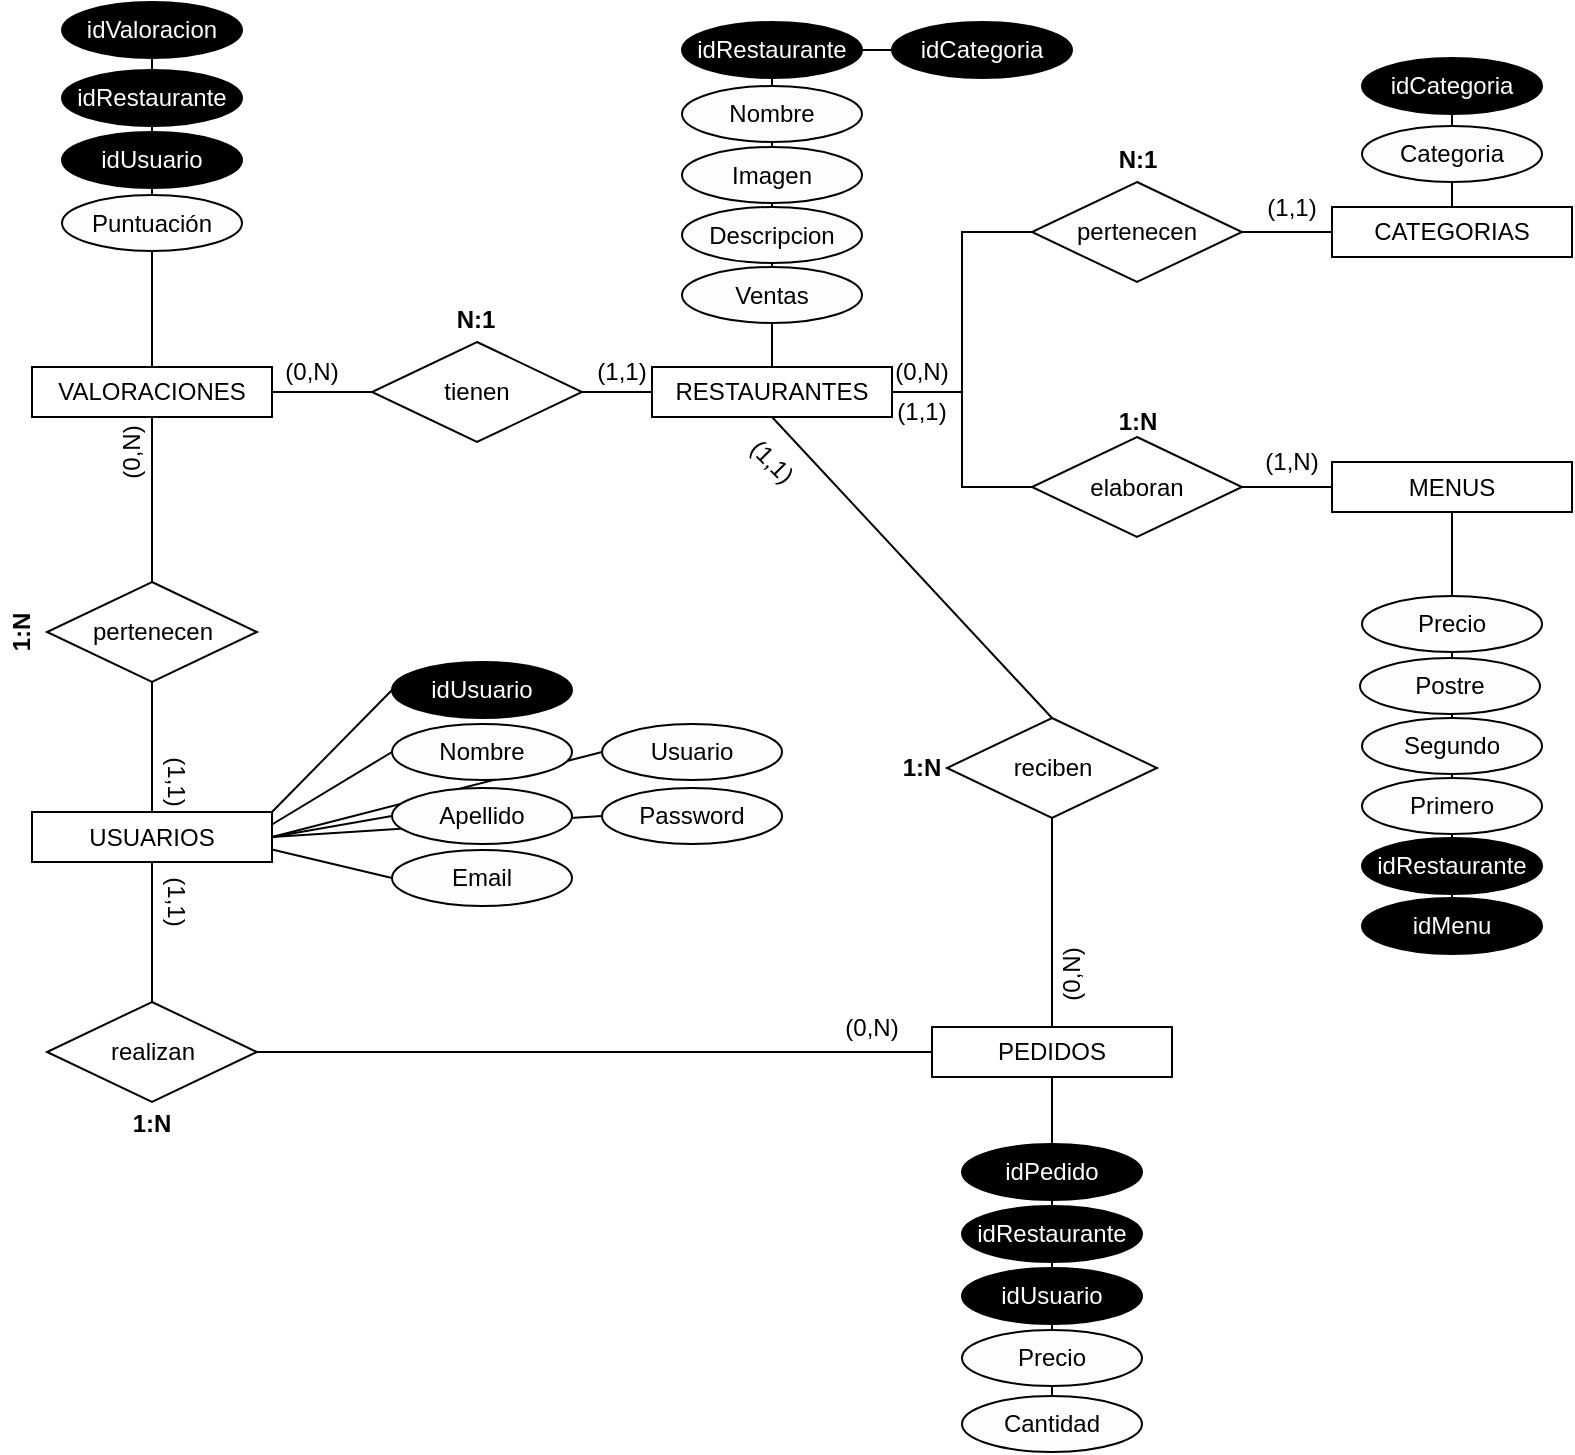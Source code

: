 <mxfile version="14.1.9" type="device"><diagram id="fxgVuApv6ZD1ty6EUx5H" name="Page-1"><mxGraphModel dx="593" dy="313" grid="1" gridSize="10" guides="1" tooltips="1" connect="1" arrows="1" fold="1" page="1" pageScale="1" pageWidth="827" pageHeight="1169" math="0" shadow="0"><root><mxCell id="0"/><mxCell id="1" parent="0"/><mxCell id="To3I-_37ogjY_DOVDucr-78" style="edgeStyle=orthogonalEdgeStyle;rounded=0;orthogonalLoop=1;jettySize=auto;html=1;entryX=0.5;entryY=1;entryDx=0;entryDy=0;endArrow=none;endFill=0;fontColor=#000000;" parent="1" source="To3I-_37ogjY_DOVDucr-69" target="To3I-_37ogjY_DOVDucr-6" edge="1"><mxGeometry relative="1" as="geometry"/></mxCell><mxCell id="To3I-_37ogjY_DOVDucr-68" style="edgeStyle=orthogonalEdgeStyle;rounded=0;orthogonalLoop=1;jettySize=auto;html=1;entryX=0.5;entryY=1;entryDx=0;entryDy=0;endArrow=none;endFill=0;fontColor=#000000;" parent="1" source="To3I-_37ogjY_DOVDucr-67" target="To3I-_37ogjY_DOVDucr-8" edge="1"><mxGeometry relative="1" as="geometry"/></mxCell><mxCell id="To3I-_37ogjY_DOVDucr-62" value="" style="endArrow=none;html=1;fontColor=#000000;entryX=0;entryY=0.5;entryDx=0;entryDy=0;exitX=1;exitY=0.5;exitDx=0;exitDy=0;" parent="1" source="To3I-_37ogjY_DOVDucr-7" target="To3I-_37ogjY_DOVDucr-56" edge="1"><mxGeometry width="50" height="50" relative="1" as="geometry"><mxPoint x="200" y="455" as="sourcePoint"/><mxPoint x="250" y="394" as="targetPoint"/></mxGeometry></mxCell><mxCell id="To3I-_37ogjY_DOVDucr-61" value="" style="endArrow=none;html=1;fontColor=#000000;entryX=0;entryY=0.5;entryDx=0;entryDy=0;exitX=1;exitY=0.5;exitDx=0;exitDy=0;" parent="1" source="To3I-_37ogjY_DOVDucr-7" target="To3I-_37ogjY_DOVDucr-55" edge="1"><mxGeometry width="50" height="50" relative="1" as="geometry"><mxPoint x="190" y="445" as="sourcePoint"/><mxPoint x="240" y="384" as="targetPoint"/></mxGeometry></mxCell><mxCell id="To3I-_37ogjY_DOVDucr-18" style="edgeStyle=orthogonalEdgeStyle;rounded=0;orthogonalLoop=1;jettySize=auto;html=1;entryX=0;entryY=0.5;entryDx=0;entryDy=0;endArrow=none;endFill=0;" parent="1" source="To3I-_37ogjY_DOVDucr-1" target="To3I-_37ogjY_DOVDucr-4" edge="1"><mxGeometry relative="1" as="geometry"/></mxCell><mxCell id="To3I-_37ogjY_DOVDucr-1" value="pertenecen" style="rhombus;whiteSpace=wrap;html=1;" parent="1" vertex="1"><mxGeometry x="530" y="90" width="105" height="50" as="geometry"/></mxCell><mxCell id="To3I-_37ogjY_DOVDucr-15" style="edgeStyle=orthogonalEdgeStyle;rounded=0;orthogonalLoop=1;jettySize=auto;html=1;entryX=0;entryY=0.5;entryDx=0;entryDy=0;endArrow=none;endFill=0;" parent="1" source="To3I-_37ogjY_DOVDucr-3" target="To3I-_37ogjY_DOVDucr-1" edge="1"><mxGeometry relative="1" as="geometry"/></mxCell><mxCell id="To3I-_37ogjY_DOVDucr-16" style="edgeStyle=orthogonalEdgeStyle;rounded=0;orthogonalLoop=1;jettySize=auto;html=1;entryX=0;entryY=0.5;entryDx=0;entryDy=0;endArrow=none;endFill=0;" parent="1" source="To3I-_37ogjY_DOVDucr-3" target="To3I-_37ogjY_DOVDucr-13" edge="1"><mxGeometry relative="1" as="geometry"/></mxCell><mxCell id="To3I-_37ogjY_DOVDucr-19" style="edgeStyle=orthogonalEdgeStyle;rounded=0;orthogonalLoop=1;jettySize=auto;html=1;entryX=1;entryY=0.5;entryDx=0;entryDy=0;endArrow=none;endFill=0;" parent="1" source="To3I-_37ogjY_DOVDucr-3" target="To3I-_37ogjY_DOVDucr-9" edge="1"><mxGeometry relative="1" as="geometry"/></mxCell><mxCell id="To3I-_37ogjY_DOVDucr-3" value="RESTAURANTES" style="rounded=0;whiteSpace=wrap;html=1;" parent="1" vertex="1"><mxGeometry x="340" y="182.5" width="120" height="25" as="geometry"/></mxCell><mxCell id="To3I-_37ogjY_DOVDucr-4" value="CATEGORIAS" style="rounded=0;whiteSpace=wrap;html=1;" parent="1" vertex="1"><mxGeometry x="680" y="102.5" width="120" height="25" as="geometry"/></mxCell><mxCell id="To3I-_37ogjY_DOVDucr-21" style="edgeStyle=orthogonalEdgeStyle;rounded=0;orthogonalLoop=1;jettySize=auto;html=1;entryX=0.5;entryY=0;entryDx=0;entryDy=0;endArrow=none;endFill=0;" parent="1" source="To3I-_37ogjY_DOVDucr-5" target="To3I-_37ogjY_DOVDucr-10" edge="1"><mxGeometry relative="1" as="geometry"/></mxCell><mxCell id="To3I-_37ogjY_DOVDucr-5" value="VALORACIONES" style="rounded=0;whiteSpace=wrap;html=1;" parent="1" vertex="1"><mxGeometry x="30" y="182.5" width="120" height="25" as="geometry"/></mxCell><mxCell id="To3I-_37ogjY_DOVDucr-6" value="MENUS" style="rounded=0;whiteSpace=wrap;html=1;" parent="1" vertex="1"><mxGeometry x="680" y="230" width="120" height="25" as="geometry"/></mxCell><mxCell id="To3I-_37ogjY_DOVDucr-23" style="edgeStyle=orthogonalEdgeStyle;rounded=0;orthogonalLoop=1;jettySize=auto;html=1;entryX=0.5;entryY=0;entryDx=0;entryDy=0;endArrow=none;endFill=0;" parent="1" source="To3I-_37ogjY_DOVDucr-7" target="To3I-_37ogjY_DOVDucr-11" edge="1"><mxGeometry relative="1" as="geometry"/></mxCell><mxCell id="To3I-_37ogjY_DOVDucr-7" value="USUARIOS" style="rounded=0;whiteSpace=wrap;html=1;" parent="1" vertex="1"><mxGeometry x="30" y="405" width="120" height="25" as="geometry"/></mxCell><mxCell id="To3I-_37ogjY_DOVDucr-8" value="PEDIDOS" style="rounded=0;whiteSpace=wrap;html=1;" parent="1" vertex="1"><mxGeometry x="480" y="512.5" width="120" height="25" as="geometry"/></mxCell><mxCell id="To3I-_37ogjY_DOVDucr-20" style="edgeStyle=orthogonalEdgeStyle;rounded=0;orthogonalLoop=1;jettySize=auto;html=1;entryX=1;entryY=0.5;entryDx=0;entryDy=0;endArrow=none;endFill=0;" parent="1" source="To3I-_37ogjY_DOVDucr-9" target="To3I-_37ogjY_DOVDucr-5" edge="1"><mxGeometry relative="1" as="geometry"/></mxCell><mxCell id="To3I-_37ogjY_DOVDucr-9" value="tienen" style="rhombus;whiteSpace=wrap;html=1;" parent="1" vertex="1"><mxGeometry x="200" y="170" width="105" height="50" as="geometry"/></mxCell><mxCell id="To3I-_37ogjY_DOVDucr-22" style="edgeStyle=orthogonalEdgeStyle;rounded=0;orthogonalLoop=1;jettySize=auto;html=1;entryX=0.5;entryY=0;entryDx=0;entryDy=0;endArrow=none;endFill=0;" parent="1" source="To3I-_37ogjY_DOVDucr-10" target="To3I-_37ogjY_DOVDucr-7" edge="1"><mxGeometry relative="1" as="geometry"/></mxCell><mxCell id="To3I-_37ogjY_DOVDucr-10" value="pertenecen" style="rhombus;whiteSpace=wrap;html=1;" parent="1" vertex="1"><mxGeometry x="37.5" y="290" width="105" height="50" as="geometry"/></mxCell><mxCell id="To3I-_37ogjY_DOVDucr-24" style="edgeStyle=orthogonalEdgeStyle;rounded=0;orthogonalLoop=1;jettySize=auto;html=1;entryX=0;entryY=0.5;entryDx=0;entryDy=0;endArrow=none;endFill=0;" parent="1" source="To3I-_37ogjY_DOVDucr-11" target="To3I-_37ogjY_DOVDucr-8" edge="1"><mxGeometry relative="1" as="geometry"/></mxCell><mxCell id="To3I-_37ogjY_DOVDucr-11" value="realizan" style="rhombus;whiteSpace=wrap;html=1;" parent="1" vertex="1"><mxGeometry x="37.5" y="500" width="105" height="50" as="geometry"/></mxCell><mxCell id="To3I-_37ogjY_DOVDucr-17" style="edgeStyle=orthogonalEdgeStyle;rounded=0;orthogonalLoop=1;jettySize=auto;html=1;entryX=0;entryY=0.5;entryDx=0;entryDy=0;endArrow=none;endFill=0;" parent="1" source="To3I-_37ogjY_DOVDucr-13" target="To3I-_37ogjY_DOVDucr-6" edge="1"><mxGeometry relative="1" as="geometry"/></mxCell><mxCell id="To3I-_37ogjY_DOVDucr-13" value="elaboran" style="rhombus;whiteSpace=wrap;html=1;" parent="1" vertex="1"><mxGeometry x="530" y="217.5" width="105" height="50" as="geometry"/></mxCell><mxCell id="To3I-_37ogjY_DOVDucr-73" style="edgeStyle=orthogonalEdgeStyle;rounded=0;orthogonalLoop=1;jettySize=auto;html=1;entryX=0.5;entryY=0;entryDx=0;entryDy=0;endArrow=none;endFill=0;fontColor=#000000;" parent="1" source="To3I-_37ogjY_DOVDucr-14" target="To3I-_37ogjY_DOVDucr-8" edge="1"><mxGeometry relative="1" as="geometry"/></mxCell><mxCell id="To3I-_37ogjY_DOVDucr-14" value="reciben" style="rhombus;whiteSpace=wrap;html=1;" parent="1" vertex="1"><mxGeometry x="487.5" y="358" width="105" height="50" as="geometry"/></mxCell><mxCell id="To3I-_37ogjY_DOVDucr-28" style="edgeStyle=orthogonalEdgeStyle;rounded=0;orthogonalLoop=1;jettySize=auto;html=1;endArrow=none;endFill=0;entryX=0.5;entryY=0;entryDx=0;entryDy=0;" parent="1" source="To3I-_37ogjY_DOVDucr-34" target="To3I-_37ogjY_DOVDucr-3" edge="1"><mxGeometry relative="1" as="geometry"><mxPoint x="340" y="180" as="targetPoint"/></mxGeometry></mxCell><mxCell id="To3I-_37ogjY_DOVDucr-27" value="idRestaurante" style="ellipse;whiteSpace=wrap;html=1;fillColor=#000000;fontColor=#FFFDFC;" parent="1" vertex="1"><mxGeometry x="355" y="10" width="90" height="28" as="geometry"/></mxCell><mxCell id="To3I-_37ogjY_DOVDucr-29" value="idCategoria" style="ellipse;whiteSpace=wrap;html=1;fillColor=#000000;fontColor=#FFFDFC;" parent="1" vertex="1"><mxGeometry x="695" y="28" width="90" height="28" as="geometry"/></mxCell><mxCell id="To3I-_37ogjY_DOVDucr-39" style="edgeStyle=orthogonalEdgeStyle;rounded=0;orthogonalLoop=1;jettySize=auto;html=1;exitX=0.5;exitY=1;exitDx=0;exitDy=0;entryX=0.5;entryY=0;entryDx=0;entryDy=0;endArrow=none;endFill=0;fontColor=#000000;" parent="1" source="To3I-_37ogjY_DOVDucr-38" target="To3I-_37ogjY_DOVDucr-4" edge="1"><mxGeometry relative="1" as="geometry"/></mxCell><mxCell id="To3I-_37ogjY_DOVDucr-34" value="Descripcion" style="ellipse;whiteSpace=wrap;html=1;fillColor=#FFFDFC;" parent="1" vertex="1"><mxGeometry x="355" y="102.5" width="90" height="28" as="geometry"/></mxCell><mxCell id="To3I-_37ogjY_DOVDucr-35" style="edgeStyle=orthogonalEdgeStyle;rounded=0;orthogonalLoop=1;jettySize=auto;html=1;endArrow=none;endFill=0;entryX=0.5;entryY=0;entryDx=0;entryDy=0;" parent="1" source="To3I-_37ogjY_DOVDucr-27" target="To3I-_37ogjY_DOVDucr-34" edge="1"><mxGeometry relative="1" as="geometry"><mxPoint x="400" y="182.5" as="targetPoint"/><mxPoint x="400" y="38" as="sourcePoint"/></mxGeometry></mxCell><mxCell id="To3I-_37ogjY_DOVDucr-36" value="Ventas" style="ellipse;whiteSpace=wrap;html=1;fillColor=#FFFDFC;" parent="1" vertex="1"><mxGeometry x="355" y="132.5" width="90" height="28" as="geometry"/></mxCell><mxCell id="To3I-_37ogjY_DOVDucr-37" value="" style="edgeStyle=orthogonalEdgeStyle;rounded=0;orthogonalLoop=1;jettySize=auto;html=1;endArrow=none;endFill=0;fontColor=#000000;" parent="1" source="To3I-_37ogjY_DOVDucr-33" target="To3I-_37ogjY_DOVDucr-27" edge="1"><mxGeometry relative="1" as="geometry"/></mxCell><mxCell id="To3I-_37ogjY_DOVDucr-33" value="Imagen" style="ellipse;whiteSpace=wrap;html=1;fillColor=#FFFDFC;" parent="1" vertex="1"><mxGeometry x="355" y="72.5" width="90" height="28" as="geometry"/></mxCell><mxCell id="To3I-_37ogjY_DOVDucr-31" value="Nombre" style="ellipse;whiteSpace=wrap;html=1;fillColor=#FFFDFC;" parent="1" vertex="1"><mxGeometry x="355" y="42" width="90" height="28" as="geometry"/></mxCell><mxCell id="To3I-_37ogjY_DOVDucr-38" value="Categoria" style="ellipse;whiteSpace=wrap;html=1;fillColor=#FFFDFC;" parent="1" vertex="1"><mxGeometry x="695" y="62" width="90" height="28" as="geometry"/></mxCell><mxCell id="To3I-_37ogjY_DOVDucr-40" style="edgeStyle=orthogonalEdgeStyle;rounded=0;orthogonalLoop=1;jettySize=auto;html=1;exitX=0.5;exitY=1;exitDx=0;exitDy=0;entryX=0.5;entryY=0;entryDx=0;entryDy=0;endArrow=none;endFill=0;fontColor=#000000;" parent="1" source="To3I-_37ogjY_DOVDucr-29" target="To3I-_37ogjY_DOVDucr-38" edge="1"><mxGeometry relative="1" as="geometry"><mxPoint x="740" y="59" as="sourcePoint"/><mxPoint x="740" y="102.5" as="targetPoint"/></mxGeometry></mxCell><mxCell id="To3I-_37ogjY_DOVDucr-49" style="edgeStyle=orthogonalEdgeStyle;rounded=0;orthogonalLoop=1;jettySize=auto;html=1;entryX=0.5;entryY=0;entryDx=0;entryDy=0;endArrow=none;endFill=0;fontColor=#000000;" parent="1" source="To3I-_37ogjY_DOVDucr-41" target="To3I-_37ogjY_DOVDucr-5" edge="1"><mxGeometry relative="1" as="geometry"/></mxCell><mxCell id="To3I-_37ogjY_DOVDucr-41" value="idValoracion" style="ellipse;whiteSpace=wrap;html=1;fillColor=#000000;fontColor=#FFFDFC;" parent="1" vertex="1"><mxGeometry x="45" width="90" height="28" as="geometry"/></mxCell><mxCell id="To3I-_37ogjY_DOVDucr-42" value="idRestaurante" style="ellipse;whiteSpace=wrap;html=1;fillColor=#000000;fontColor=#FFFDFC;" parent="1" vertex="1"><mxGeometry x="45" y="34" width="90" height="28" as="geometry"/></mxCell><mxCell id="To3I-_37ogjY_DOVDucr-43" value="idUsuario" style="ellipse;whiteSpace=wrap;html=1;fillColor=#000000;fontColor=#FFFDFC;" parent="1" vertex="1"><mxGeometry x="45" y="65" width="90" height="28" as="geometry"/></mxCell><mxCell id="To3I-_37ogjY_DOVDucr-44" value="Puntuación" style="ellipse;whiteSpace=wrap;html=1;fillColor=#FFFDFC;" parent="1" vertex="1"><mxGeometry x="45" y="96.5" width="90" height="28" as="geometry"/></mxCell><mxCell id="To3I-_37ogjY_DOVDucr-50" value="idUsuario" style="ellipse;whiteSpace=wrap;html=1;fillColor=#000000;fontColor=#FFFDFC;" parent="1" vertex="1"><mxGeometry x="210" y="330" width="90" height="28" as="geometry"/></mxCell><mxCell id="To3I-_37ogjY_DOVDucr-51" value="Nombre" style="ellipse;whiteSpace=wrap;html=1;fillColor=#FFFDFC;" parent="1" vertex="1"><mxGeometry x="210" y="361" width="90" height="28" as="geometry"/></mxCell><mxCell id="To3I-_37ogjY_DOVDucr-53" value="Apellido" style="ellipse;whiteSpace=wrap;html=1;fillColor=#FFFDFC;" parent="1" vertex="1"><mxGeometry x="210" y="393" width="90" height="28" as="geometry"/></mxCell><mxCell id="To3I-_37ogjY_DOVDucr-54" value="Email" style="ellipse;whiteSpace=wrap;html=1;fillColor=#FFFDFC;" parent="1" vertex="1"><mxGeometry x="210" y="424" width="90" height="28" as="geometry"/></mxCell><mxCell id="To3I-_37ogjY_DOVDucr-55" value="Usuario" style="ellipse;whiteSpace=wrap;html=1;fillColor=#FFFDFC;" parent="1" vertex="1"><mxGeometry x="315" y="361" width="90" height="28" as="geometry"/></mxCell><mxCell id="To3I-_37ogjY_DOVDucr-56" value="Password" style="ellipse;whiteSpace=wrap;html=1;fillColor=#FFFDFC;" parent="1" vertex="1"><mxGeometry x="315" y="393" width="90" height="28" as="geometry"/></mxCell><mxCell id="To3I-_37ogjY_DOVDucr-57" value="" style="endArrow=none;html=1;fontColor=#000000;entryX=0;entryY=0.5;entryDx=0;entryDy=0;exitX=1;exitY=0;exitDx=0;exitDy=0;" parent="1" source="To3I-_37ogjY_DOVDucr-7" target="To3I-_37ogjY_DOVDucr-50" edge="1"><mxGeometry width="50" height="50" relative="1" as="geometry"><mxPoint x="140" y="430" as="sourcePoint"/><mxPoint x="190" y="380" as="targetPoint"/></mxGeometry></mxCell><mxCell id="To3I-_37ogjY_DOVDucr-58" value="" style="endArrow=none;html=1;fontColor=#000000;entryX=0;entryY=0.5;entryDx=0;entryDy=0;exitX=1;exitY=0.25;exitDx=0;exitDy=0;" parent="1" source="To3I-_37ogjY_DOVDucr-7" target="To3I-_37ogjY_DOVDucr-51" edge="1"><mxGeometry width="50" height="50" relative="1" as="geometry"><mxPoint x="160" y="415" as="sourcePoint"/><mxPoint x="210" y="354" as="targetPoint"/></mxGeometry></mxCell><mxCell id="To3I-_37ogjY_DOVDucr-59" value="" style="endArrow=none;html=1;fontColor=#000000;entryX=0;entryY=0.5;entryDx=0;entryDy=0;exitX=1;exitY=0.5;exitDx=0;exitDy=0;" parent="1" source="To3I-_37ogjY_DOVDucr-7" target="To3I-_37ogjY_DOVDucr-53" edge="1"><mxGeometry width="50" height="50" relative="1" as="geometry"><mxPoint x="170" y="425" as="sourcePoint"/><mxPoint x="220" y="364" as="targetPoint"/></mxGeometry></mxCell><mxCell id="To3I-_37ogjY_DOVDucr-60" value="" style="endArrow=none;html=1;fontColor=#000000;entryX=0;entryY=0.5;entryDx=0;entryDy=0;exitX=1;exitY=0.75;exitDx=0;exitDy=0;" parent="1" source="To3I-_37ogjY_DOVDucr-7" target="To3I-_37ogjY_DOVDucr-54" edge="1"><mxGeometry width="50" height="50" relative="1" as="geometry"><mxPoint x="180" y="435" as="sourcePoint"/><mxPoint x="230" y="374" as="targetPoint"/></mxGeometry></mxCell><mxCell id="To3I-_37ogjY_DOVDucr-63" value="idPedido" style="ellipse;whiteSpace=wrap;html=1;fillColor=#000000;fontColor=#FFFDFC;" parent="1" vertex="1"><mxGeometry x="495" y="571" width="90" height="28" as="geometry"/></mxCell><mxCell id="To3I-_37ogjY_DOVDucr-64" value="idRestaurante" style="ellipse;whiteSpace=wrap;html=1;fillColor=#000000;fontColor=#FFFDFC;" parent="1" vertex="1"><mxGeometry x="495" y="602" width="90" height="28" as="geometry"/></mxCell><mxCell id="To3I-_37ogjY_DOVDucr-65" value="idUsuario" style="ellipse;whiteSpace=wrap;html=1;fillColor=#000000;fontColor=#FFFDFC;" parent="1" vertex="1"><mxGeometry x="495" y="633" width="90" height="28" as="geometry"/></mxCell><mxCell id="To3I-_37ogjY_DOVDucr-66" value="Precio" style="ellipse;whiteSpace=wrap;html=1;fillColor=#FFFDFC;" parent="1" vertex="1"><mxGeometry x="495" y="664" width="90" height="28" as="geometry"/></mxCell><mxCell id="To3I-_37ogjY_DOVDucr-67" value="Cantidad" style="ellipse;whiteSpace=wrap;html=1;fillColor=#FFFDFC;" parent="1" vertex="1"><mxGeometry x="495" y="697" width="90" height="28" as="geometry"/></mxCell><mxCell id="To3I-_37ogjY_DOVDucr-69" value="idMenu" style="ellipse;whiteSpace=wrap;html=1;fillColor=#000000;fontColor=#FFFDFC;" parent="1" vertex="1"><mxGeometry x="695" y="448" width="90" height="28" as="geometry"/></mxCell><mxCell id="To3I-_37ogjY_DOVDucr-70" value="idRestaurante" style="ellipse;whiteSpace=wrap;html=1;fillColor=#000000;fontColor=#FFFDFC;" parent="1" vertex="1"><mxGeometry x="695" y="418" width="90" height="28" as="geometry"/></mxCell><mxCell id="To3I-_37ogjY_DOVDucr-72" value="" style="endArrow=none;html=1;fontColor=#000000;exitX=0.5;exitY=0;exitDx=0;exitDy=0;entryX=0.5;entryY=1;entryDx=0;entryDy=0;" parent="1" source="To3I-_37ogjY_DOVDucr-14" target="To3I-_37ogjY_DOVDucr-3" edge="1"><mxGeometry width="50" height="50" relative="1" as="geometry"><mxPoint x="510" y="360" as="sourcePoint"/><mxPoint x="560" y="310" as="targetPoint"/></mxGeometry></mxCell><mxCell id="To3I-_37ogjY_DOVDucr-75" value="Primero" style="ellipse;whiteSpace=wrap;html=1;fillColor=#FFFDFC;" parent="1" vertex="1"><mxGeometry x="695" y="388" width="90" height="28" as="geometry"/></mxCell><mxCell id="To3I-_37ogjY_DOVDucr-79" value="Segundo" style="ellipse;whiteSpace=wrap;html=1;fillColor=#FFFDFC;" parent="1" vertex="1"><mxGeometry x="695" y="358" width="90" height="28" as="geometry"/></mxCell><mxCell id="To3I-_37ogjY_DOVDucr-80" value="Postre" style="ellipse;whiteSpace=wrap;html=1;fillColor=#FFFDFC;" parent="1" vertex="1"><mxGeometry x="694" y="328" width="90" height="28" as="geometry"/></mxCell><mxCell id="To3I-_37ogjY_DOVDucr-81" value="Precio" style="ellipse;whiteSpace=wrap;html=1;fillColor=#FFFDFC;" parent="1" vertex="1"><mxGeometry x="695" y="297" width="90" height="28" as="geometry"/></mxCell><mxCell id="To3I-_37ogjY_DOVDucr-82" value="N:1" style="text;html=1;strokeColor=none;fillColor=none;align=center;verticalAlign=middle;whiteSpace=wrap;rounded=0;fontColor=#000000;fontStyle=1" parent="1" vertex="1"><mxGeometry x="232" y="149" width="40" height="20" as="geometry"/></mxCell><mxCell id="To3I-_37ogjY_DOVDucr-83" value="1:N" style="text;html=1;strokeColor=none;fillColor=none;align=center;verticalAlign=middle;whiteSpace=wrap;rounded=0;fontColor=#000000;rotation=-90;fontStyle=1" parent="1" vertex="1"><mxGeometry x="5" y="305" width="40" height="20" as="geometry"/></mxCell><mxCell id="To3I-_37ogjY_DOVDucr-84" value="1:N" style="text;html=1;strokeColor=none;fillColor=none;align=center;verticalAlign=middle;whiteSpace=wrap;rounded=0;fontColor=#000000;fontStyle=1" parent="1" vertex="1"><mxGeometry x="70" y="551" width="40" height="20" as="geometry"/></mxCell><mxCell id="To3I-_37ogjY_DOVDucr-85" value="1:N" style="text;html=1;strokeColor=none;fillColor=none;align=center;verticalAlign=middle;whiteSpace=wrap;rounded=0;fontColor=#000000;rotation=0;fontStyle=1" parent="1" vertex="1"><mxGeometry x="455" y="373" width="40" height="20" as="geometry"/></mxCell><mxCell id="To3I-_37ogjY_DOVDucr-86" value="N:1" style="text;html=1;strokeColor=none;fillColor=none;align=center;verticalAlign=middle;whiteSpace=wrap;rounded=0;fontColor=#000000;fontStyle=1" parent="1" vertex="1"><mxGeometry x="562.5" y="69" width="40" height="20" as="geometry"/></mxCell><mxCell id="To3I-_37ogjY_DOVDucr-87" value="(0,N)" style="text;html=1;strokeColor=none;fillColor=none;align=center;verticalAlign=middle;whiteSpace=wrap;rounded=0;fontColor=#000000;" parent="1" vertex="1"><mxGeometry x="150" y="175" width="40" height="20" as="geometry"/></mxCell><mxCell id="To3I-_37ogjY_DOVDucr-88" value="(1,1)" style="text;html=1;strokeColor=none;fillColor=none;align=center;verticalAlign=middle;whiteSpace=wrap;rounded=0;fontColor=#000000;" parent="1" vertex="1"><mxGeometry x="305" y="175" width="40" height="20" as="geometry"/></mxCell><mxCell id="To3I-_37ogjY_DOVDucr-89" value="(1,1)" style="text;html=1;strokeColor=none;fillColor=none;align=center;verticalAlign=middle;whiteSpace=wrap;rounded=0;fontColor=#000000;" parent="1" vertex="1"><mxGeometry x="640" y="93" width="40" height="20" as="geometry"/></mxCell><mxCell id="To3I-_37ogjY_DOVDucr-90" value="(0,N)" style="text;html=1;strokeColor=none;fillColor=none;align=center;verticalAlign=middle;whiteSpace=wrap;rounded=0;fontColor=#000000;" parent="1" vertex="1"><mxGeometry x="455" y="175" width="40" height="20" as="geometry"/></mxCell><mxCell id="To3I-_37ogjY_DOVDucr-91" value="(1,N)" style="text;html=1;strokeColor=none;fillColor=none;align=center;verticalAlign=middle;whiteSpace=wrap;rounded=0;fontColor=#000000;" parent="1" vertex="1"><mxGeometry x="640" y="220" width="40" height="20" as="geometry"/></mxCell><mxCell id="To3I-_37ogjY_DOVDucr-92" value="(1,1)" style="text;html=1;strokeColor=none;fillColor=none;align=center;verticalAlign=middle;whiteSpace=wrap;rounded=0;fontColor=#000000;" parent="1" vertex="1"><mxGeometry x="455" y="195" width="40" height="20" as="geometry"/></mxCell><mxCell id="To3I-_37ogjY_DOVDucr-93" value="1:N" style="text;html=1;strokeColor=none;fillColor=none;align=center;verticalAlign=middle;whiteSpace=wrap;rounded=0;fontColor=#000000;fontStyle=1" parent="1" vertex="1"><mxGeometry x="562.5" y="200" width="40" height="20" as="geometry"/></mxCell><mxCell id="To3I-_37ogjY_DOVDucr-94" value="(0,N)" style="text;html=1;strokeColor=none;fillColor=none;align=center;verticalAlign=middle;whiteSpace=wrap;rounded=0;fontColor=#000000;rotation=-90;" parent="1" vertex="1"><mxGeometry x="530" y="476" width="40" height="20" as="geometry"/></mxCell><mxCell id="To3I-_37ogjY_DOVDucr-95" value="(1,1)" style="text;html=1;strokeColor=none;fillColor=none;align=center;verticalAlign=middle;whiteSpace=wrap;rounded=0;fontColor=#000000;rotation=45;" parent="1" vertex="1"><mxGeometry x="380" y="220" width="40" height="20" as="geometry"/></mxCell><mxCell id="To3I-_37ogjY_DOVDucr-97" value="(1,1)" style="text;html=1;strokeColor=none;fillColor=none;align=center;verticalAlign=middle;whiteSpace=wrap;rounded=0;fontColor=#000000;rotation=90;" parent="1" vertex="1"><mxGeometry x="82" y="380" width="40" height="20" as="geometry"/></mxCell><mxCell id="To3I-_37ogjY_DOVDucr-98" value="(0,N)" style="text;html=1;strokeColor=none;fillColor=none;align=center;verticalAlign=middle;whiteSpace=wrap;rounded=0;fontColor=#000000;rotation=-90;" parent="1" vertex="1"><mxGeometry x="60" y="215" width="40" height="20" as="geometry"/></mxCell><mxCell id="To3I-_37ogjY_DOVDucr-99" value="(0,N)" style="text;html=1;strokeColor=none;fillColor=none;align=center;verticalAlign=middle;whiteSpace=wrap;rounded=0;fontColor=#000000;rotation=0;" parent="1" vertex="1"><mxGeometry x="430" y="503" width="40" height="20" as="geometry"/></mxCell><mxCell id="To3I-_37ogjY_DOVDucr-100" value="(1,1)" style="text;html=1;strokeColor=none;fillColor=none;align=center;verticalAlign=middle;whiteSpace=wrap;rounded=0;fontColor=#000000;rotation=90;" parent="1" vertex="1"><mxGeometry x="82" y="440" width="40" height="20" as="geometry"/></mxCell><mxCell id="kU1dY_CLItQFOQqe2-K7-2" style="edgeStyle=orthogonalEdgeStyle;rounded=0;orthogonalLoop=1;jettySize=auto;html=1;entryX=1;entryY=0.5;entryDx=0;entryDy=0;endArrow=none;endFill=0;" edge="1" parent="1" source="kU1dY_CLItQFOQqe2-K7-1" target="To3I-_37ogjY_DOVDucr-27"><mxGeometry relative="1" as="geometry"/></mxCell><mxCell id="kU1dY_CLItQFOQqe2-K7-1" value="idCategoria" style="ellipse;whiteSpace=wrap;html=1;fillColor=#000000;fontColor=#FFFDFC;" vertex="1" parent="1"><mxGeometry x="460" y="10" width="90" height="28" as="geometry"/></mxCell></root></mxGraphModel></diagram></mxfile>